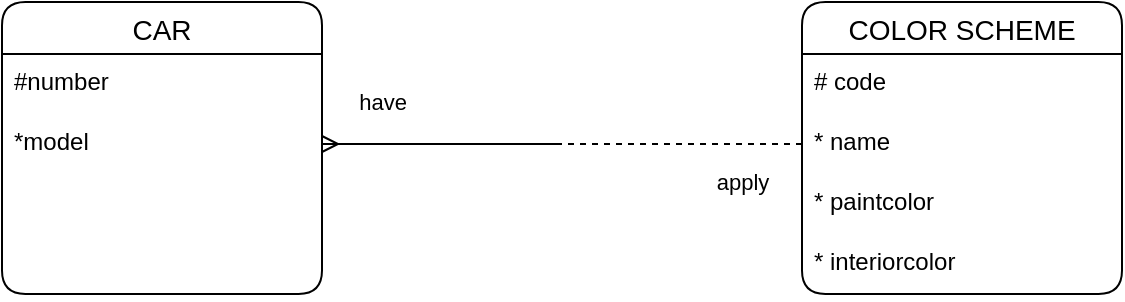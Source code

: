 <mxfile version="15.3.7" type="github">
  <diagram id="sCFuHO9FbqRZ0MuDCObX" name="Page-1">
    <mxGraphModel dx="868" dy="433" grid="1" gridSize="10" guides="1" tooltips="1" connect="1" arrows="1" fold="1" page="1" pageScale="1" pageWidth="850" pageHeight="1100" math="0" shadow="0">
      <root>
        <mxCell id="0" />
        <mxCell id="1" parent="0" />
        <mxCell id="o7ZQUQVZWsjmNnVX-VeP-2" value="CAR" style="swimlane;fontStyle=0;childLayout=stackLayout;horizontal=1;startSize=26;horizontalStack=0;resizeParent=1;resizeParentMax=0;resizeLast=0;collapsible=1;marginBottom=0;align=center;fontSize=14;rounded=1;" vertex="1" parent="1">
          <mxGeometry x="120" y="160" width="160" height="146" as="geometry" />
        </mxCell>
        <mxCell id="o7ZQUQVZWsjmNnVX-VeP-3" value="#number" style="text;strokeColor=none;fillColor=none;spacingLeft=4;spacingRight=4;overflow=hidden;rotatable=0;points=[[0,0.5],[1,0.5]];portConstraint=eastwest;fontSize=12;" vertex="1" parent="o7ZQUQVZWsjmNnVX-VeP-2">
          <mxGeometry y="26" width="160" height="30" as="geometry" />
        </mxCell>
        <mxCell id="o7ZQUQVZWsjmNnVX-VeP-4" value="*model" style="text;strokeColor=none;fillColor=none;spacingLeft=4;spacingRight=4;overflow=hidden;rotatable=0;points=[[0,0.5],[1,0.5]];portConstraint=eastwest;fontSize=12;" vertex="1" parent="o7ZQUQVZWsjmNnVX-VeP-2">
          <mxGeometry y="56" width="160" height="30" as="geometry" />
        </mxCell>
        <mxCell id="o7ZQUQVZWsjmNnVX-VeP-5" value=" " style="text;strokeColor=none;fillColor=none;spacingLeft=4;spacingRight=4;overflow=hidden;rotatable=0;points=[[0,0.5],[1,0.5]];portConstraint=eastwest;fontSize=12;" vertex="1" parent="o7ZQUQVZWsjmNnVX-VeP-2">
          <mxGeometry y="86" width="160" height="30" as="geometry" />
        </mxCell>
        <mxCell id="o7ZQUQVZWsjmNnVX-VeP-13" value=" " style="text;strokeColor=none;fillColor=none;spacingLeft=4;spacingRight=4;overflow=hidden;rotatable=0;points=[[0,0.5],[1,0.5]];portConstraint=eastwest;fontSize=12;" vertex="1" parent="o7ZQUQVZWsjmNnVX-VeP-2">
          <mxGeometry y="116" width="160" height="30" as="geometry" />
        </mxCell>
        <mxCell id="o7ZQUQVZWsjmNnVX-VeP-6" value="COLOR SCHEME" style="swimlane;fontStyle=0;childLayout=stackLayout;horizontal=1;startSize=26;horizontalStack=0;resizeParent=1;resizeParentMax=0;resizeLast=0;collapsible=1;marginBottom=0;align=center;fontSize=14;rounded=1;" vertex="1" parent="1">
          <mxGeometry x="520" y="160" width="160" height="146" as="geometry" />
        </mxCell>
        <mxCell id="o7ZQUQVZWsjmNnVX-VeP-7" value="# code" style="text;strokeColor=none;fillColor=none;spacingLeft=4;spacingRight=4;overflow=hidden;rotatable=0;points=[[0,0.5],[1,0.5]];portConstraint=eastwest;fontSize=12;" vertex="1" parent="o7ZQUQVZWsjmNnVX-VeP-6">
          <mxGeometry y="26" width="160" height="30" as="geometry" />
        </mxCell>
        <mxCell id="o7ZQUQVZWsjmNnVX-VeP-8" value="* name" style="text;strokeColor=none;fillColor=none;spacingLeft=4;spacingRight=4;overflow=hidden;rotatable=0;points=[[0,0.5],[1,0.5]];portConstraint=eastwest;fontSize=12;" vertex="1" parent="o7ZQUQVZWsjmNnVX-VeP-6">
          <mxGeometry y="56" width="160" height="30" as="geometry" />
        </mxCell>
        <mxCell id="o7ZQUQVZWsjmNnVX-VeP-9" value="* paintcolor" style="text;strokeColor=none;fillColor=none;spacingLeft=4;spacingRight=4;overflow=hidden;rotatable=0;points=[[0,0.5],[1,0.5]];portConstraint=eastwest;fontSize=12;" vertex="1" parent="o7ZQUQVZWsjmNnVX-VeP-6">
          <mxGeometry y="86" width="160" height="30" as="geometry" />
        </mxCell>
        <mxCell id="o7ZQUQVZWsjmNnVX-VeP-12" value="* interiorcolor" style="text;strokeColor=none;fillColor=none;spacingLeft=4;spacingRight=4;overflow=hidden;rotatable=0;points=[[0,0.5],[1,0.5]];portConstraint=eastwest;fontSize=12;" vertex="1" parent="o7ZQUQVZWsjmNnVX-VeP-6">
          <mxGeometry y="116" width="160" height="30" as="geometry" />
        </mxCell>
        <mxCell id="o7ZQUQVZWsjmNnVX-VeP-10" value="have" style="edgeStyle=orthogonalEdgeStyle;rounded=0;orthogonalLoop=1;jettySize=auto;html=1;exitX=1;exitY=0.5;exitDx=0;exitDy=0;endArrow=none;endFill=0;startArrow=ERmany;startFill=0;" edge="1" parent="1" source="o7ZQUQVZWsjmNnVX-VeP-4">
          <mxGeometry x="-0.5" y="21" relative="1" as="geometry">
            <mxPoint x="400" y="231" as="targetPoint" />
            <mxPoint as="offset" />
          </mxGeometry>
        </mxCell>
        <mxCell id="o7ZQUQVZWsjmNnVX-VeP-11" value="apply" style="edgeStyle=orthogonalEdgeStyle;rounded=0;orthogonalLoop=1;jettySize=auto;html=1;exitX=0;exitY=0.5;exitDx=0;exitDy=0;endArrow=none;endFill=0;dashed=1;" edge="1" parent="1" source="o7ZQUQVZWsjmNnVX-VeP-8">
          <mxGeometry x="-0.5" y="19" relative="1" as="geometry">
            <mxPoint x="400" y="231" as="targetPoint" />
            <mxPoint as="offset" />
          </mxGeometry>
        </mxCell>
      </root>
    </mxGraphModel>
  </diagram>
</mxfile>
